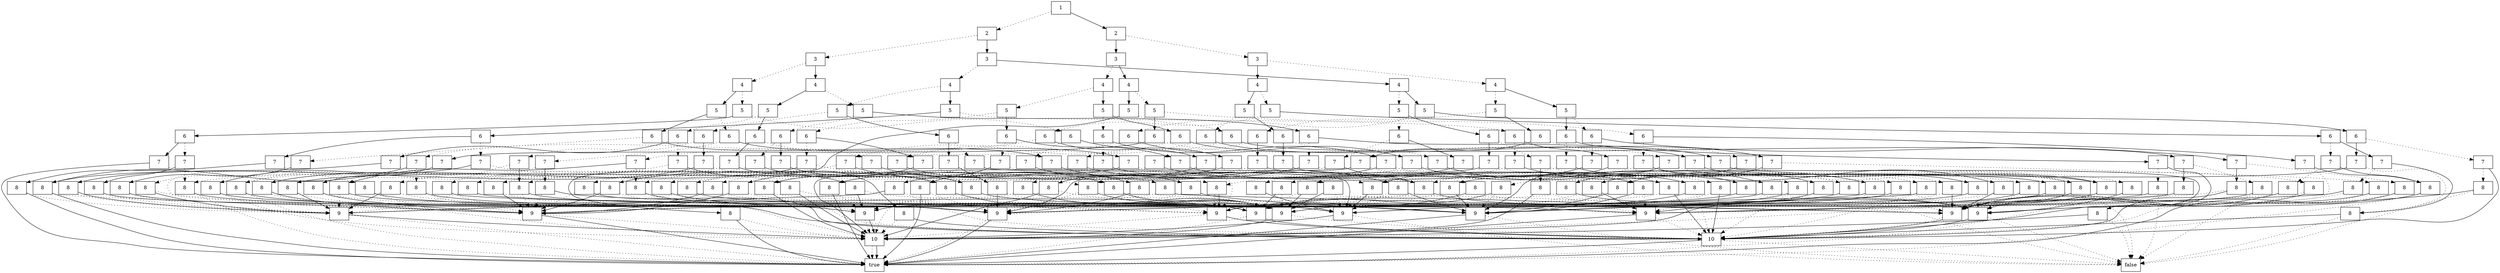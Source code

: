 digraph G {
0 [label="1" shape="cercle"];
1 [label="2" shape="cercle"];
2 [label="3" shape="cercle"];
3 [label="4" shape="cercle"];
4 [label="5" shape="cercle"];
5 [label="6" shape="cercle"];
6 [label="7" shape="cercle"];
7 [label="8" shape="cercle"];
8 [label="9" shape="cercle"];
9 [label="10" shape="cercle"];
10 [label="true" shape="cercle"];
9 -> 10 [style=dotted];
9 -> 10;
11 [label="10" shape="cercle"];
12 [label="false" shape="cercle"];
11 -> 12 [style=dotted];
11 -> 10;
8 -> 9 [style=dotted];
8 -> 11;
7 -> 8 [style=dotted];
7 -> 8;
13 [label="8" shape="cercle"];
14 [label="9" shape="cercle"];
14 -> 10 [style=dotted];
14 -> 10;
15 [label="9" shape="cercle"];
15 -> 12 [style=dotted];
15 -> 10;
13 -> 14 [style=dotted];
13 -> 15;
6 -> 7 [style=dotted];
6 -> 13;
16 [label="7" shape="cercle"];
17 [label="8" shape="cercle"];
18 [label="9" shape="cercle"];
18 -> 12 [style=dotted];
18 -> 11;
17 -> 18 [style=dotted];
17 -> 9;
19 [label="8" shape="cercle"];
20 [label="9" shape="cercle"];
20 -> 9 [style=dotted];
20 -> 10;
19 -> 11 [style=dotted];
19 -> 20;
16 -> 17 [style=dotted];
16 -> 19;
5 -> 6 [style=dotted];
5 -> 16;
21 [label="6" shape="cercle"];
22 [label="7" shape="cercle"];
23 [label="8" shape="cercle"];
23 -> 10 [style=dotted];
23 -> 14;
24 [label="8" shape="cercle"];
25 [label="9" shape="cercle"];
25 -> 10 [style=dotted];
25 -> 9;
24 -> 25 [style=dotted];
24 -> 11;
22 -> 23 [style=dotted];
22 -> 24;
26 [label="7" shape="cercle"];
27 [label="8" shape="cercle"];
28 [label="9" shape="cercle"];
28 -> 12 [style=dotted];
28 -> 9;
27 -> 9 [style=dotted];
27 -> 28;
26 -> 27 [style=dotted];
26 -> 10;
21 -> 22 [style=dotted];
21 -> 26;
4 -> 5 [style=dotted];
4 -> 21;
29 [label="5" shape="cercle"];
30 [label="6" shape="cercle"];
31 [label="7" shape="cercle"];
32 [label="8" shape="cercle"];
33 [label="9" shape="cercle"];
33 -> 10 [style=dotted];
33 -> 11;
32 -> 10 [style=dotted];
32 -> 33;
34 [label="8" shape="cercle"];
35 [label="9" shape="cercle"];
35 -> 11 [style=dotted];
35 -> 10;
34 -> 20 [style=dotted];
34 -> 35;
31 -> 32 [style=dotted];
31 -> 34;
36 [label="7" shape="cercle"];
37 [label="8" shape="cercle"];
38 [label="9" shape="cercle"];
38 -> 11 [style=dotted];
38 -> 11;
37 -> 38 [style=dotted];
37 -> 38;
39 [label="8" shape="cercle"];
39 -> 20 [style=dotted];
39 -> 25;
36 -> 37 [style=dotted];
36 -> 39;
30 -> 31 [style=dotted];
30 -> 36;
40 [label="6" shape="cercle"];
41 [label="7" shape="cercle"];
42 [label="8" shape="cercle"];
42 -> 14 [style=dotted];
42 -> 25;
43 [label="8" shape="cercle"];
43 -> 25 [style=dotted];
43 -> 14;
41 -> 42 [style=dotted];
41 -> 43;
44 [label="7" shape="cercle"];
45 [label="8" shape="cercle"];
45 -> 28 [style=dotted];
45 -> 15;
44 -> 8 [style=dotted];
44 -> 45;
40 -> 41 [style=dotted];
40 -> 44;
29 -> 30 [style=dotted];
29 -> 40;
3 -> 4 [style=dotted];
3 -> 29;
46 [label="4" shape="cercle"];
47 [label="5" shape="cercle"];
48 [label="6" shape="cercle"];
49 [label="7" shape="cercle"];
50 [label="8" shape="cercle"];
50 -> 20 [style=dotted];
50 -> 20;
51 [label="8" shape="cercle"];
52 [label="9" shape="cercle"];
52 -> 9 [style=dotted];
52 -> 9;
51 -> 52 [style=dotted];
51 -> 38;
49 -> 50 [style=dotted];
49 -> 51;
53 [label="7" shape="cercle"];
54 [label="8" shape="cercle"];
54 -> 52 [style=dotted];
54 -> 33;
55 [label="8" shape="cercle"];
55 -> 8 [style=dotted];
55 -> 33;
53 -> 54 [style=dotted];
53 -> 55;
48 -> 49 [style=dotted];
48 -> 53;
56 [label="6" shape="cercle"];
57 [label="7" shape="cercle"];
58 [label="8" shape="cercle"];
59 [label="9" shape="cercle"];
59 -> 11 [style=dotted];
59 -> 9;
58 -> 59 [style=dotted];
58 -> 11;
60 [label="8" shape="cercle"];
60 -> 8 [style=dotted];
60 -> 9;
57 -> 58 [style=dotted];
57 -> 60;
61 [label="7" shape="cercle"];
62 [label="8" shape="cercle"];
62 -> 15 [style=dotted];
62 -> 33;
61 -> 62 [style=dotted];
61 -> 11;
56 -> 57 [style=dotted];
56 -> 61;
47 -> 48 [style=dotted];
47 -> 56;
63 [label="5" shape="cercle"];
64 [label="6" shape="cercle"];
65 [label="7" shape="cercle"];
66 [label="8" shape="cercle"];
66 -> 25 [style=dotted];
66 -> 35;
67 [label="8" shape="cercle"];
67 -> 59 [style=dotted];
67 -> 52;
65 -> 66 [style=dotted];
65 -> 67;
68 [label="7" shape="cercle"];
69 [label="8" shape="cercle"];
69 -> 20 [style=dotted];
69 -> 10;
68 -> 55 [style=dotted];
68 -> 69;
64 -> 65 [style=dotted];
64 -> 68;
70 [label="6" shape="cercle"];
71 [label="7" shape="cercle"];
72 [label="8" shape="cercle"];
72 -> 20 [style=dotted];
72 -> 11;
73 [label="8" shape="cercle"];
73 -> 25 [style=dotted];
73 -> 18;
71 -> 72 [style=dotted];
71 -> 73;
74 [label="7" shape="cercle"];
75 [label="8" shape="cercle"];
75 -> 9 [style=dotted];
75 -> 11;
74 -> 32 [style=dotted];
74 -> 75;
70 -> 71 [style=dotted];
70 -> 74;
63 -> 64 [style=dotted];
63 -> 70;
46 -> 47 [style=dotted];
46 -> 63;
2 -> 3 [style=dotted];
2 -> 46;
76 [label="3" shape="cercle"];
77 [label="4" shape="cercle"];
78 [label="5" shape="cercle"];
79 [label="6" shape="cercle"];
80 [label="7" shape="cercle"];
81 [label="8" shape="cercle"];
81 -> 20 [style=dotted];
81 -> 15;
82 [label="8" shape="cercle"];
82 -> 20 [style=dotted];
82 -> 33;
80 -> 81 [style=dotted];
80 -> 82;
83 [label="7" shape="cercle"];
84 [label="8" shape="cercle"];
84 -> 35 [style=dotted];
84 -> 18;
85 [label="8" shape="cercle"];
85 -> 25 [style=dotted];
85 -> 25;
83 -> 84 [style=dotted];
83 -> 85;
79 -> 80 [style=dotted];
79 -> 83;
86 [label="6" shape="cercle"];
87 [label="7" shape="cercle"];
88 [label="8" shape="cercle"];
88 -> 28 [style=dotted];
88 -> 20;
87 -> 88 [style=dotted];
87 -> 28;
89 [label="7" shape="cercle"];
90 [label="8" shape="cercle"];
90 -> 20 [style=dotted];
90 -> 38;
91 [label="8" shape="cercle"];
91 -> 33 [style=dotted];
91 -> 14;
89 -> 90 [style=dotted];
89 -> 91;
86 -> 87 [style=dotted];
86 -> 89;
78 -> 79 [style=dotted];
78 -> 86;
92 [label="5" shape="cercle"];
93 [label="6" shape="cercle"];
94 [label="7" shape="cercle"];
95 [label="8" shape="cercle"];
95 -> 35 [style=dotted];
95 -> 28;
94 -> 7 [style=dotted];
94 -> 95;
96 [label="7" shape="cercle"];
97 [label="8" shape="cercle"];
97 -> 12 [style=dotted];
97 -> 52;
96 -> 97 [style=dotted];
96 -> 15;
93 -> 94 [style=dotted];
93 -> 96;
98 [label="6" shape="cercle"];
99 [label="7" shape="cercle"];
100 [label="8" shape="cercle"];
100 -> 14 [style=dotted];
100 -> 59;
101 [label="8" shape="cercle"];
101 -> 9 [style=dotted];
101 -> 52;
99 -> 100 [style=dotted];
99 -> 101;
102 [label="7" shape="cercle"];
103 [label="8" shape="cercle"];
103 -> 15 [style=dotted];
103 -> 9;
104 [label="8" shape="cercle"];
104 -> 25 [style=dotted];
104 -> 10;
102 -> 103 [style=dotted];
102 -> 104;
98 -> 99 [style=dotted];
98 -> 102;
92 -> 93 [style=dotted];
92 -> 98;
77 -> 78 [style=dotted];
77 -> 92;
105 [label="4" shape="cercle"];
106 [label="5" shape="cercle"];
107 [label="6" shape="cercle"];
108 [label="7" shape="cercle"];
109 [label="8" shape="cercle"];
109 -> 33 [style=dotted];
109 -> 28;
108 -> 109 [style=dotted];
108 -> 73;
110 [label="7" shape="cercle"];
111 [label="8" shape="cercle"];
111 -> 11 [style=dotted];
111 -> 33;
112 [label="8" shape="cercle"];
112 -> 11 [style=dotted];
112 -> 25;
110 -> 111 [style=dotted];
110 -> 112;
107 -> 108 [style=dotted];
107 -> 110;
113 [label="6" shape="cercle"];
114 [label="7" shape="cercle"];
115 [label="8" shape="cercle"];
115 -> 33 [style=dotted];
115 -> 38;
116 [label="8" shape="cercle"];
116 -> 35 [style=dotted];
116 -> 9;
114 -> 115 [style=dotted];
114 -> 116;
117 [label="7" shape="cercle"];
118 [label="8" shape="cercle"];
118 -> 11 [style=dotted];
118 -> 15;
117 -> 118 [style=dotted];
117 -> 14;
113 -> 114 [style=dotted];
113 -> 117;
106 -> 107 [style=dotted];
106 -> 113;
119 [label="5" shape="cercle"];
120 [label="6" shape="cercle"];
121 [label="7" shape="cercle"];
122 [label="8" shape="cercle"];
122 -> 20 [style=dotted];
122 -> 28;
121 -> 122 [style=dotted];
121 -> 69;
123 [label="7" shape="cercle"];
124 [label="8" shape="cercle"];
124 -> 59 [style=dotted];
124 -> 33;
125 [label="8" shape="cercle"];
125 -> 18 [style=dotted];
125 -> 52;
123 -> 124 [style=dotted];
123 -> 125;
120 -> 121 [style=dotted];
120 -> 123;
126 [label="6" shape="cercle"];
127 [label="7" shape="cercle"];
128 [label="8" shape="cercle"];
128 -> 12 [style=dotted];
128 -> 18;
127 -> 128 [style=dotted];
127 -> 11;
129 [label="7" shape="cercle"];
130 [label="8" shape="cercle"];
130 -> 12 [style=dotted];
130 -> 11;
131 [label="8" shape="cercle"];
131 -> 52 [style=dotted];
131 -> 15;
129 -> 130 [style=dotted];
129 -> 131;
126 -> 127 [style=dotted];
126 -> 129;
119 -> 120 [style=dotted];
119 -> 126;
105 -> 106 [style=dotted];
105 -> 119;
76 -> 77 [style=dotted];
76 -> 105;
1 -> 2 [style=dotted];
1 -> 76;
132 [label="2" shape="cercle"];
133 [label="3" shape="cercle"];
134 [label="4" shape="cercle"];
135 [label="5" shape="cercle"];
136 [label="6" shape="cercle"];
137 [label="7" shape="cercle"];
138 [label="8" shape="cercle"];
138 -> 52 [style=dotted];
138 -> 20;
139 [label="8" shape="cercle"];
139 -> 11 [style=dotted];
139 -> 8;
137 -> 138 [style=dotted];
137 -> 139;
140 [label="7" shape="cercle"];
141 [label="8" shape="cercle"];
141 -> 25 [style=dotted];
141 -> 15;
142 [label="8" shape="cercle"];
142 -> 12 [style=dotted];
142 -> 59;
140 -> 141 [style=dotted];
140 -> 142;
136 -> 137 [style=dotted];
136 -> 140;
143 [label="6" shape="cercle"];
144 [label="7" shape="cercle"];
145 [label="8" shape="cercle"];
145 -> 33 [style=dotted];
145 -> 35;
144 -> 84 [style=dotted];
144 -> 145;
146 [label="7" shape="cercle"];
147 [label="8" shape="cercle"];
147 -> 18 [style=dotted];
147 -> 14;
146 -> 147 [style=dotted];
146 -> 9;
143 -> 144 [style=dotted];
143 -> 146;
135 -> 136 [style=dotted];
135 -> 143;
148 [label="5" shape="cercle"];
149 [label="6" shape="cercle"];
150 [label="7" shape="cercle"];
151 [label="8" shape="cercle"];
151 -> 28 [style=dotted];
151 -> 28;
150 -> 73 [style=dotted];
150 -> 151;
152 [label="7" shape="cercle"];
153 [label="8" shape="cercle"];
153 -> 38 [style=dotted];
153 -> 10;
154 [label="8" shape="cercle"];
154 -> 28 [style=dotted];
154 -> 11;
152 -> 153 [style=dotted];
152 -> 154;
149 -> 150 [style=dotted];
149 -> 152;
155 [label="6" shape="cercle"];
156 [label="7" shape="cercle"];
157 [label="8" shape="cercle"];
157 -> 18 [style=dotted];
157 -> 8;
156 -> 100 [style=dotted];
156 -> 157;
158 [label="7" shape="cercle"];
159 [label="8" shape="cercle"];
159 -> 12 [style=dotted];
159 -> 20;
160 [label="8" shape="cercle"];
160 -> 12 [style=dotted];
160 -> 9;
158 -> 159 [style=dotted];
158 -> 160;
155 -> 156 [style=dotted];
155 -> 158;
148 -> 149 [style=dotted];
148 -> 155;
134 -> 135 [style=dotted];
134 -> 148;
161 [label="4" shape="cercle"];
162 [label="5" shape="cercle"];
163 [label="6" shape="cercle"];
164 [label="7" shape="cercle"];
165 [label="8" shape="cercle"];
165 -> 9 [style=dotted];
165 -> 14;
166 [label="8" shape="cercle"];
166 -> 25 [style=dotted];
166 -> 59;
164 -> 165 [style=dotted];
164 -> 166;
167 [label="7" shape="cercle"];
168 [label="8" shape="cercle"];
168 -> 35 [style=dotted];
168 -> 8;
169 [label="8" shape="cercle"];
169 -> 28 [style=dotted];
169 -> 9;
167 -> 168 [style=dotted];
167 -> 169;
163 -> 164 [style=dotted];
163 -> 167;
170 [label="6" shape="cercle"];
171 [label="7" shape="cercle"];
172 [label="8" shape="cercle"];
172 -> 35 [style=dotted];
172 -> 38;
173 [label="8" shape="cercle"];
173 -> 10 [style=dotted];
173 -> 18;
171 -> 172 [style=dotted];
171 -> 173;
174 [label="7" shape="cercle"];
175 [label="8" shape="cercle"];
175 -> 18 [style=dotted];
175 -> 35;
174 -> 175 [style=dotted];
174 -> 130;
170 -> 171 [style=dotted];
170 -> 174;
162 -> 163 [style=dotted];
162 -> 170;
176 [label="5" shape="cercle"];
177 [label="6" shape="cercle"];
178 [label="7" shape="cercle"];
179 [label="8" shape="cercle"];
179 -> 15 [style=dotted];
179 -> 14;
178 -> 141 [style=dotted];
178 -> 179;
180 [label="7" shape="cercle"];
181 [label="8" shape="cercle"];
181 -> 11 [style=dotted];
181 -> 38;
182 [label="8" shape="cercle"];
182 -> 59 [style=dotted];
182 -> 15;
180 -> 181 [style=dotted];
180 -> 182;
177 -> 178 [style=dotted];
177 -> 180;
183 [label="6" shape="cercle"];
184 [label="7" shape="cercle"];
185 [label="8" shape="cercle"];
185 -> 9 [style=dotted];
185 -> 59;
186 [label="8" shape="cercle"];
186 -> 38 [style=dotted];
186 -> 14;
184 -> 185 [style=dotted];
184 -> 186;
187 [label="7" shape="cercle"];
188 [label="8" shape="cercle"];
188 -> 10 [style=dotted];
188 -> 35;
187 -> 165 [style=dotted];
187 -> 188;
183 -> 184 [style=dotted];
183 -> 187;
176 -> 177 [style=dotted];
176 -> 183;
161 -> 162 [style=dotted];
161 -> 176;
133 -> 134 [style=dotted];
133 -> 161;
189 [label="3" shape="cercle"];
190 [label="4" shape="cercle"];
191 [label="5" shape="cercle"];
192 [label="6" shape="cercle"];
193 [label="7" shape="cercle"];
193 -> 51 [style=dotted];
193 -> 50;
194 [label="7" shape="cercle"];
195 [label="8" shape="cercle"];
195 -> 28 [style=dotted];
195 -> 59;
196 [label="8" shape="cercle"];
196 -> 15 [style=dotted];
196 -> 20;
194 -> 195 [style=dotted];
194 -> 196;
192 -> 193 [style=dotted];
192 -> 194;
197 [label="6" shape="cercle"];
198 [label="7" shape="cercle"];
199 [label="8" shape="cercle"];
199 -> 14 [style=dotted];
199 -> 10;
198 -> 151 [style=dotted];
198 -> 199;
200 [label="7" shape="cercle"];
201 [label="8" shape="cercle"];
201 -> 38 [style=dotted];
201 -> 15;
200 -> 82 [style=dotted];
200 -> 201;
197 -> 198 [style=dotted];
197 -> 200;
191 -> 192 [style=dotted];
191 -> 197;
202 [label="5" shape="cercle"];
203 [label="6" shape="cercle"];
204 [label="7" shape="cercle"];
205 [label="8" shape="cercle"];
205 -> 14 [style=dotted];
205 -> 11;
204 -> 39 [style=dotted];
204 -> 205;
206 [label="7" shape="cercle"];
207 [label="8" shape="cercle"];
207 -> 52 [style=dotted];
207 -> 10;
206 -> 84 [style=dotted];
206 -> 207;
203 -> 204 [style=dotted];
203 -> 206;
208 [label="6" shape="cercle"];
209 [label="7" shape="cercle"];
210 [label="8" shape="cercle"];
210 -> 28 [style=dotted];
210 -> 25;
211 [label="8" shape="cercle"];
211 -> 8 [style=dotted];
211 -> 59;
209 -> 210 [style=dotted];
209 -> 211;
212 [label="7" shape="cercle"];
213 [label="8" shape="cercle"];
213 -> 9 [style=dotted];
213 -> 18;
212 -> 213 [style=dotted];
212 -> 188;
208 -> 209 [style=dotted];
208 -> 212;
202 -> 203 [style=dotted];
202 -> 208;
190 -> 191 [style=dotted];
190 -> 202;
214 [label="4" shape="cercle"];
215 [label="5" shape="cercle"];
216 [label="6" shape="cercle"];
217 [label="7" shape="cercle"];
218 [label="8" shape="cercle"];
218 -> 33 [style=dotted];
218 -> 59;
219 [label="8" shape="cercle"];
219 -> 28 [style=dotted];
219 -> 38;
217 -> 218 [style=dotted];
217 -> 219;
220 [label="7" shape="cercle"];
220 -> 38 [style=dotted];
220 -> 173;
216 -> 217 [style=dotted];
216 -> 220;
221 [label="6" shape="cercle"];
222 [label="7" shape="cercle"];
223 [label="8" shape="cercle"];
223 -> 20 [style=dotted];
223 -> 18;
222 -> 84 [style=dotted];
222 -> 223;
224 [label="7" shape="cercle"];
225 [label="8" shape="cercle"];
225 -> 8 [style=dotted];
225 -> 20;
224 -> 20 [style=dotted];
224 -> 225;
221 -> 222 [style=dotted];
221 -> 224;
215 -> 216 [style=dotted];
215 -> 221;
226 [label="5" shape="cercle"];
227 [label="6" shape="cercle"];
228 [label="7" shape="cercle"];
229 [label="8" shape="cercle"];
229 -> 35 [style=dotted];
229 -> 15;
228 -> 23 [style=dotted];
228 -> 229;
230 [label="7" shape="cercle"];
231 [label="8" shape="cercle"];
231 -> 12 [style=dotted];
231 -> 15;
232 [label="8" shape="cercle"];
232 -> 15 [style=dotted];
232 -> 35;
230 -> 231 [style=dotted];
230 -> 232;
227 -> 228 [style=dotted];
227 -> 230;
233 [label="8" shape="cercle"];
233 -> 9 [style=dotted];
233 -> 10;
226 -> 227 [style=dotted];
226 -> 233;
214 -> 215 [style=dotted];
214 -> 226;
189 -> 190 [style=dotted];
189 -> 214;
132 -> 133 [style=dotted];
132 -> 189;
0 -> 1 [style=dotted];
0 -> 132;
}

